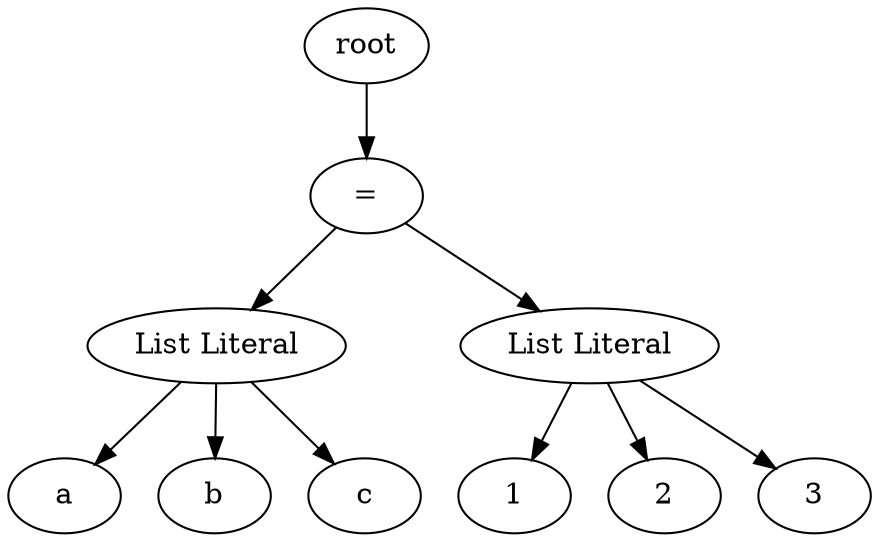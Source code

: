 digraph G { 
"0"   [label="root"]; 
 "1"   [label="="]; 
 "0" -> "1"; 
 "2"   [label="List Literal"]; 
 "1" -> "2"; 
 "3"   [label="a"]; 
 "2" -> "3"; 
 "4"   [label="b"]; 
 "2" -> "4"; 
 "5"   [label="c"]; 
 "2" -> "5"; 
 "6"   [label="List Literal"]; 
 "1" -> "6"; 
 "7"   [label="1"]; 
 "6" -> "7"; 
 "8"   [label="2"]; 
 "6" -> "8"; 
 "9"   [label="3"]; 
 "6" -> "9"; 
 }